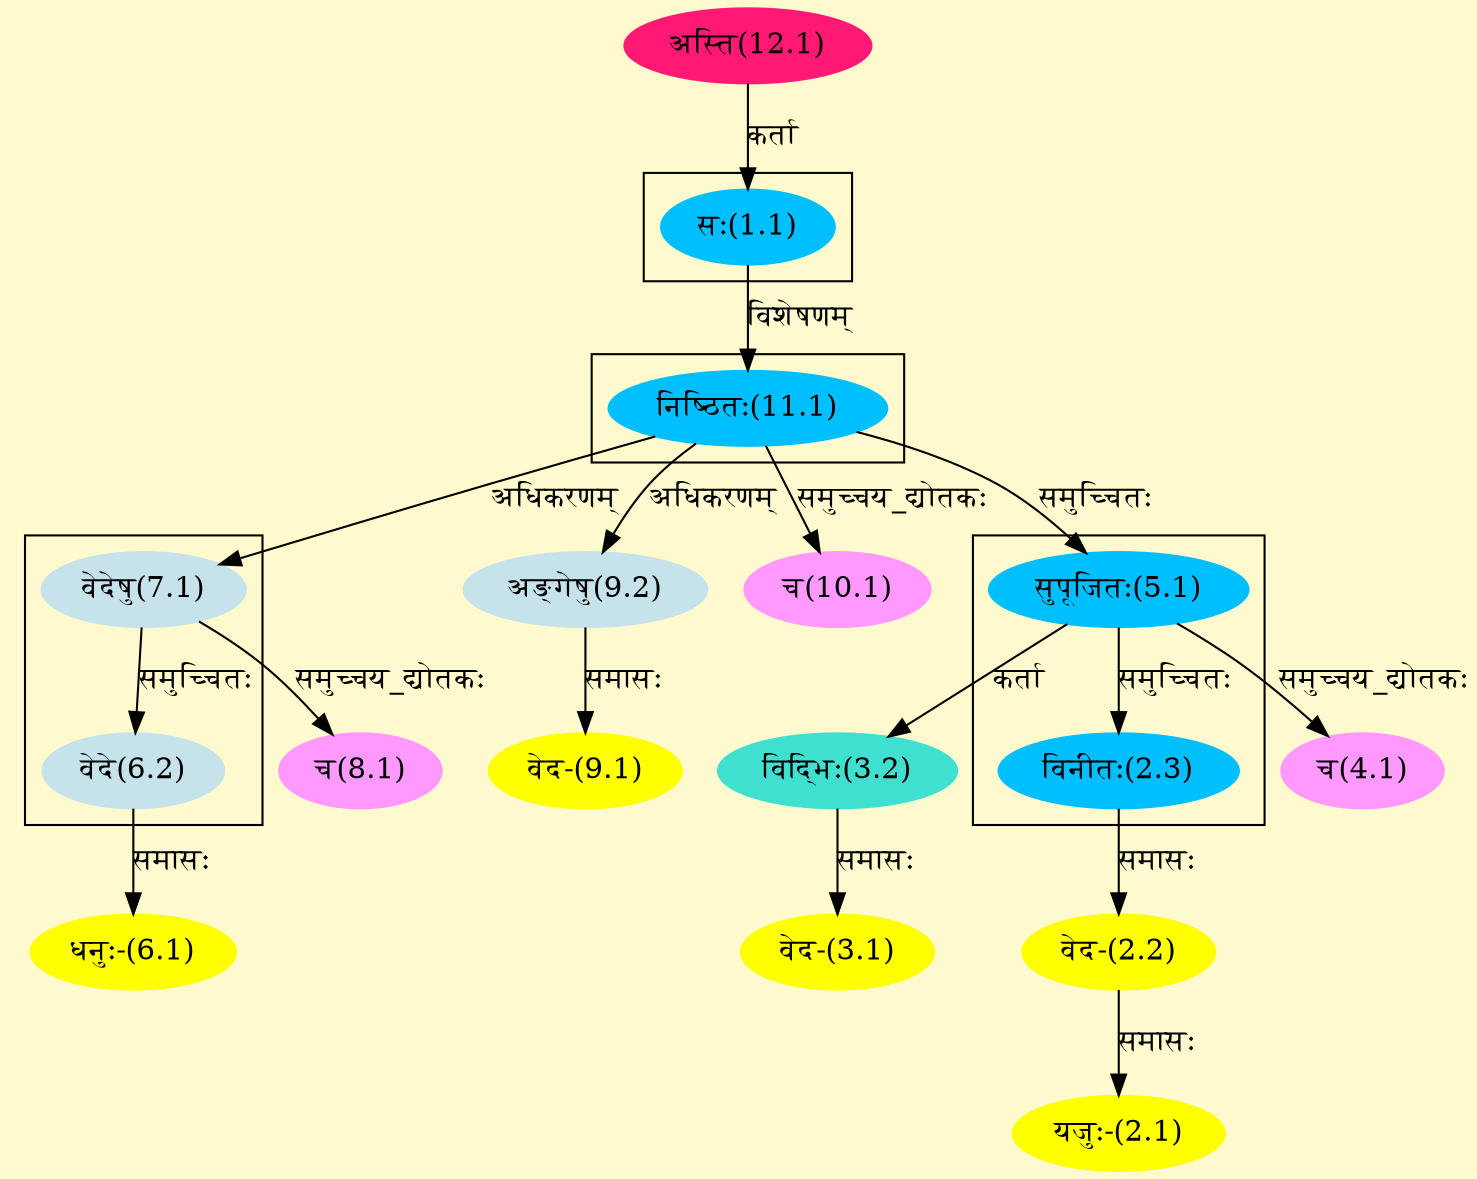 digraph G{
rankdir=BT;
 compound=true;
 bgcolor="lemonchiffon1";

subgraph cluster_1{
Node2_3 [style=filled, color="#00BFFF" label = "विनीतः(2.3)"]
Node5_1 [style=filled, color="#00BFFF" label = "सुपूजितः(5.1)"]

}

subgraph cluster_2{
Node5_1 [style=filled, color="#00BFFF" label = "सुपूजितः(5.1)"]
Node11_1 [style=filled, color="#00BFFF" label = "निष्ठितः(11.1)"]

}

subgraph cluster_3{
Node6_2 [style=filled, color="#C6E2EB" label = "वेदे(6.2)"]
Node7_1 [style=filled, color="#C6E2EB" label = "वेदेषु(7.1)"]

}

subgraph cluster_4{
Node11_1 [style=filled, color="#00BFFF" label = "निष्ठितः(11.1)"]
Node1_1 [style=filled, color="#00BFFF" label = "सः(1.1)"]

}
Node1_1 [style=filled, color="#00BFFF" label = "सः(1.1)"]
Node12_1 [style=filled, color="#FF1975" label = "अस्ति(12.1)"]
Node2_1 [style=filled, color="#FFFF00" label = "यजुः-(2.1)"]
Node2_2 [style=filled, color="#FFFF00" label = "वेद-(2.2)"]
Node2_3 [style=filled, color="#00BFFF" label = "विनीतः(2.3)"]
Node3_1 [style=filled, color="#FFFF00" label = "वेद-(3.1)"]
Node3_2 [style=filled, color="#40E0D0" label = "विद्भिः(3.2)"]
Node5_1 [style=filled, color="#00BFFF" label = "सुपूजितः(5.1)"]
Node4_1 [style=filled, color="#FF99FF" label = "च(4.1)"]
Node6_1 [style=filled, color="#FFFF00" label = "धनुः-(6.1)"]
Node6_2 [style=filled, color="#C6E2EB" label = "वेदे(6.2)"]
Node7_1 [style=filled, color="#C6E2EB" label = "वेदेषु(7.1)"]
Node11_1 [style=filled, color="#00BFFF" label = "निष्ठितः(11.1)"]
Node8_1 [style=filled, color="#FF99FF" label = "च(8.1)"]
Node9_1 [style=filled, color="#FFFF00" label = "वेद-(9.1)"]
Node9_2 [style=filled, color="#C6E2EB" label = "अङ्गेषु(9.2)"]
Node10_1 [style=filled, color="#FF99FF" label = "च(10.1)"]
/* Start of Relations section */

Node1_1 -> Node12_1 [  label="कर्ता"  dir="back" ]
Node2_1 -> Node2_2 [  label="समासः"  dir="back" ]
Node2_2 -> Node2_3 [  label="समासः"  dir="back" ]
Node2_3 -> Node5_1 [  label="समुच्चितः"  dir="back" ]
Node3_1 -> Node3_2 [  label="समासः"  dir="back" ]
Node3_2 -> Node5_1 [  label="कर्ता"  dir="back" ]
Node4_1 -> Node5_1 [  label="समुच्चय_द्योतकः"  dir="back" ]
Node5_1 -> Node11_1 [  label="समुच्चितः"  dir="back" ]
Node6_1 -> Node6_2 [  label="समासः"  dir="back" ]
Node6_2 -> Node7_1 [  label="समुच्चितः"  dir="back" ]
Node7_1 -> Node11_1 [  label="अधिकरणम्"  dir="back" ]
Node8_1 -> Node7_1 [  label="समुच्चय_द्योतकः"  dir="back" ]
Node9_1 -> Node9_2 [  label="समासः"  dir="back" ]
Node9_2 -> Node11_1 [  label="अधिकरणम्"  dir="back" ]
Node10_1 -> Node11_1 [  label="समुच्चय_द्योतकः"  dir="back" ]
Node11_1 -> Node1_1 [  label="विशेषणम्"  dir="back" ]
}
